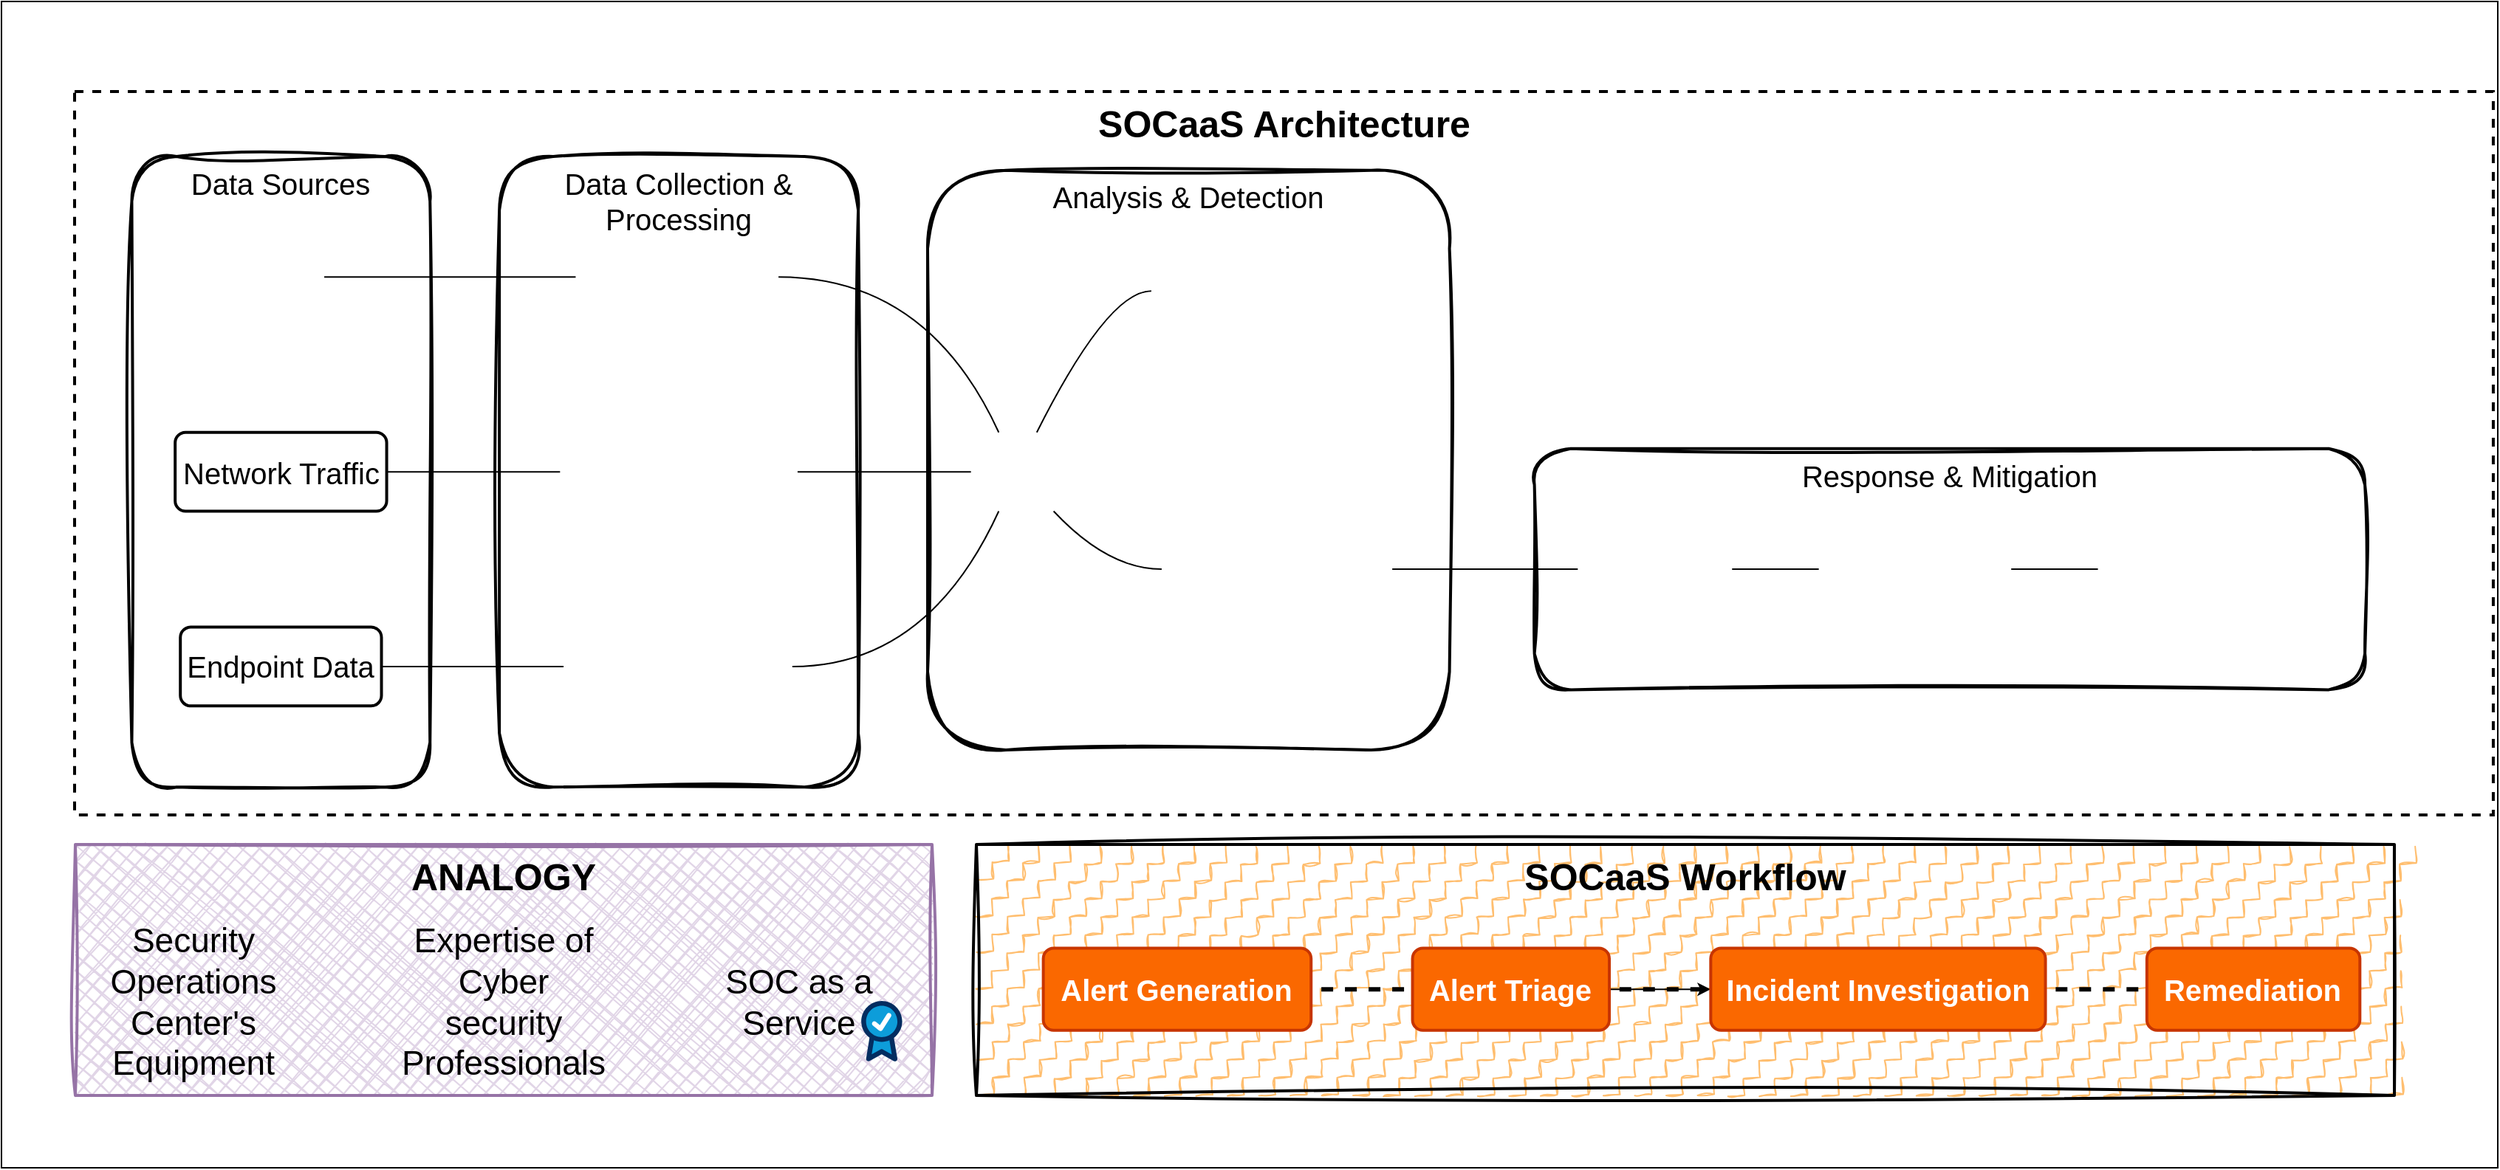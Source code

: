 <mxfile version="24.3.1" type="github">
  <diagram name="Page-1" id="cbZRXVq0jJMvsxt9PghF">
    <mxGraphModel dx="1762" dy="962" grid="1" gridSize="10" guides="1" tooltips="1" connect="1" arrows="1" fold="1" page="1" pageScale="1" pageWidth="850" pageHeight="1100" math="0" shadow="0">
      <root>
        <mxCell id="0" />
        <mxCell id="1" parent="0" />
        <mxCell id="-EzBxJtzp6bJIT8DUPtm-1" value="" style="rounded=0;whiteSpace=wrap;html=1;fontSize=20;" vertex="1" parent="1">
          <mxGeometry width="1690" height="790" as="geometry" />
        </mxCell>
        <mxCell id="XcT4s9lWVpxsg88r7cg1-38" value="SOCaaS Architecture" style="whiteSpace=wrap;strokeWidth=2;verticalAlign=top;fontSize=25;dashed=1;fontStyle=1;fillStyle=solid;" parent="1" vertex="1">
          <mxGeometry x="49.5" y="61" width="1637.46" height="490" as="geometry" />
        </mxCell>
        <mxCell id="XcT4s9lWVpxsg88r7cg1-39" value="Logs" style="rounded=1;absoluteArcSize=1;arcSize=14;whiteSpace=wrap;strokeWidth=2;fontSize=20;" parent="XcT4s9lWVpxsg88r7cg1-38" vertex="1">
          <mxGeometry x="110.334" y="98.942" width="58.688" height="53.397" as="geometry" />
        </mxCell>
        <mxCell id="XcT4s9lWVpxsg88r7cg1-40" value="Data Sources" style="whiteSpace=wrap;strokeWidth=2;verticalAlign=top;fontSize=20;rounded=1;sketch=1;curveFitting=1;jiggle=2;shadow=0;glass=0;" parent="XcT4s9lWVpxsg88r7cg1-38" vertex="1">
          <mxGeometry x="38.734" y="43.974" width="201.888" height="427.179" as="geometry" />
        </mxCell>
        <mxCell id="XcT4s9lWVpxsg88r7cg1-41" value="Log Collectors" style="rounded=1;absoluteArcSize=1;arcSize=14;whiteSpace=wrap;strokeWidth=2;fontSize=20;" parent="XcT4s9lWVpxsg88r7cg1-38" vertex="1">
          <mxGeometry x="339.219" y="98.942" width="137.331" height="53.397" as="geometry" />
        </mxCell>
        <mxCell id="XcT4s9lWVpxsg88r7cg1-42" value="Network Traffic" style="rounded=1;absoluteArcSize=1;arcSize=14;whiteSpace=wrap;strokeWidth=2;fontSize=20;" parent="XcT4s9lWVpxsg88r7cg1-38" vertex="1">
          <mxGeometry x="68.078" y="230.865" width="143.2" height="53.397" as="geometry" />
        </mxCell>
        <mxCell id="XcT4s9lWVpxsg88r7cg1-43" value="Network Sensors" style="rounded=1;absoluteArcSize=1;arcSize=14;whiteSpace=wrap;strokeWidth=2;fontSize=20;" parent="XcT4s9lWVpxsg88r7cg1-38" vertex="1">
          <mxGeometry x="328.655" y="230.865" width="160.806" height="53.397" as="geometry" />
        </mxCell>
        <mxCell id="XcT4s9lWVpxsg88r7cg1-44" value="Endpoint Data" style="rounded=1;absoluteArcSize=1;arcSize=14;whiteSpace=wrap;strokeWidth=2;fontSize=20;" parent="XcT4s9lWVpxsg88r7cg1-38" vertex="1">
          <mxGeometry x="71.6" y="362.788" width="136.157" height="53.397" as="geometry" />
        </mxCell>
        <mxCell id="XcT4s9lWVpxsg88r7cg1-45" value="Endpoint Agents" style="rounded=1;absoluteArcSize=1;arcSize=14;whiteSpace=wrap;strokeWidth=2;fontSize=20;" parent="XcT4s9lWVpxsg88r7cg1-38" vertex="1">
          <mxGeometry x="331.002" y="362.788" width="154.937" height="53.397" as="geometry" />
        </mxCell>
        <mxCell id="XcT4s9lWVpxsg88r7cg1-46" value="SIEM" style="rounded=1;absoluteArcSize=1;arcSize=14;whiteSpace=wrap;strokeWidth=2;fontSize=20;" parent="XcT4s9lWVpxsg88r7cg1-38" vertex="1">
          <mxGeometry x="606.837" y="230.865" width="63.383" height="53.397" as="geometry" />
        </mxCell>
        <mxCell id="XcT4s9lWVpxsg88r7cg1-47" value="Threat Intelligence" style="rounded=1;absoluteArcSize=1;arcSize=14;whiteSpace=wrap;strokeWidth=2;fontSize=20;" parent="XcT4s9lWVpxsg88r7cg1-38" vertex="1">
          <mxGeometry x="728.909" y="108.365" width="172.544" height="53.397" as="geometry" />
        </mxCell>
        <mxCell id="XcT4s9lWVpxsg88r7cg1-48" value="Analytics Engine" style="rounded=1;absoluteArcSize=1;arcSize=14;whiteSpace=wrap;strokeWidth=2;fontSize=20;" parent="XcT4s9lWVpxsg88r7cg1-38" vertex="1">
          <mxGeometry x="735.952" y="296.827" width="156.111" height="53.397" as="geometry" />
        </mxCell>
        <mxCell id="XcT4s9lWVpxsg88r7cg1-49" value="Playbooks" style="rounded=1;absoluteArcSize=1;arcSize=14;whiteSpace=wrap;strokeWidth=2;fontSize=20;" parent="XcT4s9lWVpxsg88r7cg1-38" vertex="1">
          <mxGeometry x="1017.656" y="296.827" width="104.465" height="53.397" as="geometry" />
        </mxCell>
        <mxCell id="XcT4s9lWVpxsg88r7cg1-50" value="Orchestration" style="rounded=1;absoluteArcSize=1;arcSize=14;whiteSpace=wrap;strokeWidth=2;fontSize=20;" parent="XcT4s9lWVpxsg88r7cg1-38" vertex="1">
          <mxGeometry x="1180.809" y="296.827" width="130.288" height="53.397" as="geometry" />
        </mxCell>
        <mxCell id="XcT4s9lWVpxsg88r7cg1-51" value="Response Tools" style="rounded=1;absoluteArcSize=1;arcSize=14;whiteSpace=wrap;strokeWidth=2;fontSize=20;" parent="XcT4s9lWVpxsg88r7cg1-38" vertex="1">
          <mxGeometry x="1369.786" y="296.827" width="151.416" height="53.397" as="geometry" />
        </mxCell>
        <mxCell id="XcT4s9lWVpxsg88r7cg1-52" value="Data Collection &amp; Processing" style="whiteSpace=wrap;strokeWidth=2;verticalAlign=top;fontSize=20;rounded=1;sketch=1;curveFitting=1;jiggle=2;shadow=0;glass=0;" parent="XcT4s9lWVpxsg88r7cg1-38" vertex="1">
          <mxGeometry x="287.573" y="43.974" width="242.97" height="427.179" as="geometry" />
        </mxCell>
        <mxCell id="XcT4s9lWVpxsg88r7cg1-53" value="Analysis &amp; Detection" style="whiteSpace=wrap;strokeWidth=2;verticalAlign=top;fontSize=20;rounded=1;sketch=1;curveFitting=1;jiggle=2;shadow=0;glass=0;" parent="XcT4s9lWVpxsg88r7cg1-38" vertex="1">
          <mxGeometry x="577.493" y="53.397" width="353.304" height="392.628" as="geometry" />
        </mxCell>
        <mxCell id="XcT4s9lWVpxsg88r7cg1-54" value="Response &amp; Mitigation" style="whiteSpace=wrap;strokeWidth=2;verticalAlign=top;fontSize=20;rounded=1;sketch=1;curveFitting=1;jiggle=2;shadow=0;glass=0;" parent="XcT4s9lWVpxsg88r7cg1-38" vertex="1">
          <mxGeometry x="988.312" y="241.859" width="562.234" height="163.333" as="geometry" />
        </mxCell>
        <mxCell id="XcT4s9lWVpxsg88r7cg1-55" value="" style="curved=1;startArrow=none;endArrow=none;exitX=0.994;exitY=0.5;entryX=0.004;entryY=0.5;rounded=0;fontSize=20;" parent="XcT4s9lWVpxsg88r7cg1-38" source="XcT4s9lWVpxsg88r7cg1-39" target="XcT4s9lWVpxsg88r7cg1-41" edge="1">
          <mxGeometry relative="1" as="geometry">
            <Array as="points" />
          </mxGeometry>
        </mxCell>
        <mxCell id="XcT4s9lWVpxsg88r7cg1-56" value="" style="curved=1;startArrow=none;endArrow=none;exitX=0.998;exitY=0.5;entryX=-0.002;entryY=0.5;rounded=0;fontSize=20;" parent="XcT4s9lWVpxsg88r7cg1-38" source="XcT4s9lWVpxsg88r7cg1-42" target="XcT4s9lWVpxsg88r7cg1-43" edge="1">
          <mxGeometry relative="1" as="geometry">
            <Array as="points" />
          </mxGeometry>
        </mxCell>
        <mxCell id="XcT4s9lWVpxsg88r7cg1-57" value="" style="curved=1;startArrow=none;endArrow=none;exitX=1.001;exitY=0.5;entryX=-0.001;entryY=0.5;rounded=0;fontSize=20;" parent="XcT4s9lWVpxsg88r7cg1-38" source="XcT4s9lWVpxsg88r7cg1-44" target="XcT4s9lWVpxsg88r7cg1-45" edge="1">
          <mxGeometry relative="1" as="geometry">
            <Array as="points" />
          </mxGeometry>
        </mxCell>
        <mxCell id="XcT4s9lWVpxsg88r7cg1-58" value="" style="curved=1;startArrow=none;endArrow=none;exitX=1.006;exitY=0.5;entryX=0.297;entryY=0;rounded=0;fontSize=20;" parent="XcT4s9lWVpxsg88r7cg1-38" source="XcT4s9lWVpxsg88r7cg1-41" target="XcT4s9lWVpxsg88r7cg1-46" edge="1">
          <mxGeometry relative="1" as="geometry">
            <Array as="points">
              <mxPoint x="577.493" y="125.641" />
            </Array>
          </mxGeometry>
        </mxCell>
        <mxCell id="XcT4s9lWVpxsg88r7cg1-59" value="" style="curved=1;startArrow=none;endArrow=none;exitX=0.997;exitY=0.5;entryX=-0.009;entryY=0.5;rounded=0;fontSize=20;" parent="XcT4s9lWVpxsg88r7cg1-38" source="XcT4s9lWVpxsg88r7cg1-43" target="XcT4s9lWVpxsg88r7cg1-46" edge="1">
          <mxGeometry relative="1" as="geometry">
            <Array as="points" />
          </mxGeometry>
        </mxCell>
        <mxCell id="XcT4s9lWVpxsg88r7cg1-60" value="" style="curved=1;startArrow=none;endArrow=none;exitX=1.003;exitY=0.5;entryX=0.297;entryY=1;rounded=0;fontSize=20;" parent="XcT4s9lWVpxsg88r7cg1-38" source="XcT4s9lWVpxsg88r7cg1-45" target="XcT4s9lWVpxsg88r7cg1-46" edge="1">
          <mxGeometry relative="1" as="geometry">
            <Array as="points">
              <mxPoint x="577.493" y="389.487" />
            </Array>
          </mxGeometry>
        </mxCell>
        <mxCell id="XcT4s9lWVpxsg88r7cg1-61" value="" style="curved=1;startArrow=none;endArrow=none;exitX=0.703;exitY=0;entryX=-0.002;entryY=0.5;rounded=0;fontSize=20;" parent="XcT4s9lWVpxsg88r7cg1-38" source="XcT4s9lWVpxsg88r7cg1-46" target="XcT4s9lWVpxsg88r7cg1-47" edge="1">
          <mxGeometry relative="1" as="geometry">
            <Array as="points">
              <mxPoint x="699.565" y="135.064" />
            </Array>
          </mxGeometry>
        </mxCell>
        <mxCell id="XcT4s9lWVpxsg88r7cg1-62" value="" style="curved=1;startArrow=none;endArrow=none;exitX=0.883;exitY=1;entryX=0.003;entryY=0.5;rounded=0;fontSize=20;" parent="XcT4s9lWVpxsg88r7cg1-38" source="XcT4s9lWVpxsg88r7cg1-46" target="XcT4s9lWVpxsg88r7cg1-48" edge="1">
          <mxGeometry relative="1" as="geometry">
            <Array as="points">
              <mxPoint x="699.565" y="323.526" />
            </Array>
          </mxGeometry>
        </mxCell>
        <mxCell id="XcT4s9lWVpxsg88r7cg1-63" value="" style="curved=1;startArrow=none;endArrow=none;exitX=1.005;exitY=0.5;entryX=0.003;entryY=0.5;rounded=0;fontSize=20;" parent="XcT4s9lWVpxsg88r7cg1-38" source="XcT4s9lWVpxsg88r7cg1-48" target="XcT4s9lWVpxsg88r7cg1-49" edge="1">
          <mxGeometry relative="1" as="geometry">
            <Array as="points" />
          </mxGeometry>
        </mxCell>
        <mxCell id="XcT4s9lWVpxsg88r7cg1-64" value="" style="curved=1;startArrow=none;endArrow=none;exitX=1.001;exitY=0.5;entryX=0.001;entryY=0.5;rounded=0;fontSize=20;" parent="XcT4s9lWVpxsg88r7cg1-38" source="XcT4s9lWVpxsg88r7cg1-49" target="XcT4s9lWVpxsg88r7cg1-50" edge="1">
          <mxGeometry relative="1" as="geometry">
            <Array as="points" />
          </mxGeometry>
        </mxCell>
        <mxCell id="XcT4s9lWVpxsg88r7cg1-65" value="" style="curved=1;startArrow=none;endArrow=none;exitX=1.002;exitY=0.5;entryX=0.001;entryY=0.5;rounded=0;fontSize=20;" parent="XcT4s9lWVpxsg88r7cg1-38" source="XcT4s9lWVpxsg88r7cg1-50" target="XcT4s9lWVpxsg88r7cg1-51" edge="1">
          <mxGeometry relative="1" as="geometry">
            <Array as="points" />
          </mxGeometry>
        </mxCell>
        <mxCell id="-EzBxJtzp6bJIT8DUPtm-21" value="" style="shape=image;verticalLabelPosition=bottom;labelBackgroundColor=default;verticalAlign=top;aspect=fixed;imageAspect=0;image=https://www.cybervie.com/wp-content/uploads/2018/08/gif-cyberlogo.gif;" vertex="1" parent="XcT4s9lWVpxsg88r7cg1-38">
          <mxGeometry x="-47.5" y="-59.03" width="197.68" height="71" as="geometry" />
        </mxCell>
        <mxCell id="-EzBxJtzp6bJIT8DUPtm-22" value="" style="shape=image;verticalLabelPosition=bottom;labelBackgroundColor=default;verticalAlign=top;aspect=fixed;imageAspect=0;image=https://static.vecteezy.com/system/resources/thumbnails/002/855/165/small/minimalist-social-media-icons-like-comment-share-and-save-icons-social-media-flat-icon-vector.jpg;clipPath=inset(17.71% 9.67% 21.88% 9%);" vertex="1" parent="XcT4s9lWVpxsg88r7cg1-38">
          <mxGeometry x="1448" y="-53" width="187.46" height="44.56" as="geometry" />
        </mxCell>
        <mxCell id="XcT4s9lWVpxsg88r7cg1-66" value="SOCaaS Workflow" style="whiteSpace=wrap;strokeWidth=2;verticalAlign=top;fontSize=25;fontStyle=1;fillStyle=zigzag-line;fillColor=#ffbe6f;shadow=0;sketch=1;curveFitting=1;jiggle=2;" parent="1" vertex="1">
          <mxGeometry x="660" y="571" width="960" height="170" as="geometry" />
        </mxCell>
        <mxCell id="XcT4s9lWVpxsg88r7cg1-67" value="Alert Generation" style="rounded=1;absoluteArcSize=1;arcSize=14;whiteSpace=wrap;strokeWidth=2;fontSize=20;fontStyle=1;fillColor=#fa6800;fontColor=#ffffff;strokeColor=#C73500;labelBorderColor=none;" parent="XcT4s9lWVpxsg88r7cg1-66" vertex="1">
          <mxGeometry x="45.322" y="70.288" width="181.288" height="55.577" as="geometry" />
        </mxCell>
        <mxCell id="-EzBxJtzp6bJIT8DUPtm-19" value="" style="edgeStyle=orthogonalEdgeStyle;rounded=0;orthogonalLoop=1;jettySize=auto;html=1;" edge="1" parent="XcT4s9lWVpxsg88r7cg1-66" source="XcT4s9lWVpxsg88r7cg1-68" target="XcT4s9lWVpxsg88r7cg1-69">
          <mxGeometry relative="1" as="geometry" />
        </mxCell>
        <mxCell id="XcT4s9lWVpxsg88r7cg1-68" value="Alert Triage" style="rounded=1;absoluteArcSize=1;arcSize=14;whiteSpace=wrap;strokeWidth=2;fontSize=20;fontStyle=1;fillColor=#fa6800;fontColor=#ffffff;strokeColor=#C73500;labelBorderColor=none;" parent="XcT4s9lWVpxsg88r7cg1-66" vertex="1">
          <mxGeometry x="295.279" y="70.288" width="133.219" height="55.577" as="geometry" />
        </mxCell>
        <mxCell id="XcT4s9lWVpxsg88r7cg1-69" value="Incident Investigation" style="rounded=1;absoluteArcSize=1;arcSize=14;whiteSpace=wrap;strokeWidth=2;fontSize=20;fontStyle=1;fillColor=#fa6800;fontColor=#ffffff;strokeColor=#C73500;labelBorderColor=none;" parent="XcT4s9lWVpxsg88r7cg1-66" vertex="1">
          <mxGeometry x="497.167" y="70.288" width="226.609" height="55.577" as="geometry" />
        </mxCell>
        <mxCell id="XcT4s9lWVpxsg88r7cg1-70" value="Remediation" style="rounded=1;absoluteArcSize=1;arcSize=14;whiteSpace=wrap;strokeWidth=2;fontSize=20;fontStyle=1;fillColor=#fa6800;fontColor=#ffffff;strokeColor=#C73500;labelBorderColor=none;" parent="XcT4s9lWVpxsg88r7cg1-66" vertex="1">
          <mxGeometry x="792.446" y="70.288" width="144.206" height="55.577" as="geometry" />
        </mxCell>
        <mxCell id="XcT4s9lWVpxsg88r7cg1-71" value="" style="startArrow=none;endArrow=none;exitX=0.996;exitY=0.5;rounded=0;fontSize=20;entryX=0;entryY=0.5;entryDx=0;entryDy=0;flowAnimation=1;strokeWidth=3;" parent="XcT4s9lWVpxsg88r7cg1-66" source="XcT4s9lWVpxsg88r7cg1-67" target="XcT4s9lWVpxsg88r7cg1-68" edge="1">
          <mxGeometry relative="1" as="geometry">
            <mxPoint x="270" y="98" as="targetPoint" />
          </mxGeometry>
        </mxCell>
        <mxCell id="XcT4s9lWVpxsg88r7cg1-72" value="" style="curved=1;startArrow=none;endArrow=none;exitX=0.996;exitY=0.5;entryX=-0.002;entryY=0.5;rounded=0;fontSize=20;strokeWidth=3;flowAnimation=1;" parent="XcT4s9lWVpxsg88r7cg1-66" source="XcT4s9lWVpxsg88r7cg1-68" target="XcT4s9lWVpxsg88r7cg1-69" edge="1">
          <mxGeometry relative="1" as="geometry">
            <Array as="points" />
          </mxGeometry>
        </mxCell>
        <mxCell id="XcT4s9lWVpxsg88r7cg1-73" value="" style="curved=1;startArrow=none;endArrow=none;exitX=1;exitY=0.5;entryX=0;entryY=0.5;rounded=0;fontSize=20;strokeWidth=3;flowAnimation=1;" parent="XcT4s9lWVpxsg88r7cg1-66" source="XcT4s9lWVpxsg88r7cg1-69" target="XcT4s9lWVpxsg88r7cg1-70" edge="1">
          <mxGeometry relative="1" as="geometry">
            <Array as="points" />
          </mxGeometry>
        </mxCell>
        <mxCell id="-EzBxJtzp6bJIT8DUPtm-4" value="ANALOGY" style="whiteSpace=wrap;strokeWidth=2;verticalAlign=top;fontSize=25;fontStyle=1;sketch=1;curveFitting=1;jiggle=2;fillColor=#e1d5e7;strokeColor=#9673a6;fillStyle=cross-hatch;" vertex="1" parent="1">
          <mxGeometry x="50" y="571" width="580" height="170" as="geometry" />
        </mxCell>
        <mxCell id="-EzBxJtzp6bJIT8DUPtm-14" value="&lt;div style=&quot;font-size: 23px;&quot; align=&quot;center&quot;&gt;&lt;font style=&quot;font-size: 23px;&quot;&gt;Security Operations Center&#39;s Equipment&lt;br&gt;&lt;/font&gt;&lt;/div&gt;" style="text;html=1;align=center;verticalAlign=middle;whiteSpace=wrap;rounded=0;fontSize=20;" vertex="1" parent="1">
          <mxGeometry x="70" y="623" width="120" height="110" as="geometry" />
        </mxCell>
        <mxCell id="-EzBxJtzp6bJIT8DUPtm-15" value="&lt;div style=&quot;font-size: 23px;&quot; align=&quot;center&quot;&gt;Expertise of Cyber security Professionals&lt;font style=&quot;font-size: 23px;&quot;&gt;&lt;br&gt;&lt;/font&gt;&lt;/div&gt;" style="text;html=1;align=center;verticalAlign=middle;whiteSpace=wrap;rounded=0;fontSize=20;" vertex="1" parent="1">
          <mxGeometry x="280" y="623" width="120" height="110" as="geometry" />
        </mxCell>
        <mxCell id="-EzBxJtzp6bJIT8DUPtm-16" value="&lt;div style=&quot;font-size: 23px;&quot; align=&quot;center&quot;&gt;SOC as a Service&lt;font style=&quot;font-size: 23px;&quot;&gt;&lt;br&gt;&lt;/font&gt;&lt;/div&gt;" style="text;html=1;align=center;verticalAlign=middle;whiteSpace=wrap;rounded=0;fontSize=20;" vertex="1" parent="1">
          <mxGeometry x="480" y="623" width="120" height="110" as="geometry" />
        </mxCell>
        <mxCell id="-EzBxJtzp6bJIT8DUPtm-17" value="" style="shape=image;html=1;verticalAlign=top;verticalLabelPosition=bottom;labelBackgroundColor=#ffffff;imageAspect=0;aspect=fixed;image=https://cdn0.iconfinder.com/data/icons/bold-purple-free-samples/32/Add_Circle_Plus_Download-128.png" vertex="1" parent="1">
          <mxGeometry x="210" y="655" width="49.5" height="49.5" as="geometry" />
        </mxCell>
        <mxCell id="-EzBxJtzp6bJIT8DUPtm-18" value="" style="shape=image;html=1;verticalAlign=top;verticalLabelPosition=bottom;labelBackgroundColor=#ffffff;imageAspect=0;aspect=fixed;image=https://cdn1.iconfinder.com/data/icons/unicons-line-vol-3/24/equal-circle-128.png" vertex="1" parent="1">
          <mxGeometry x="425" y="651" width="53.5" height="53.5" as="geometry" />
        </mxCell>
        <mxCell id="-EzBxJtzp6bJIT8DUPtm-20" value="" style="verticalLabelPosition=bottom;aspect=fixed;html=1;shape=mxgraph.salesforce.success;" vertex="1" parent="1">
          <mxGeometry x="582" y="677" width="27.88" height="41" as="geometry" />
        </mxCell>
      </root>
    </mxGraphModel>
  </diagram>
</mxfile>
